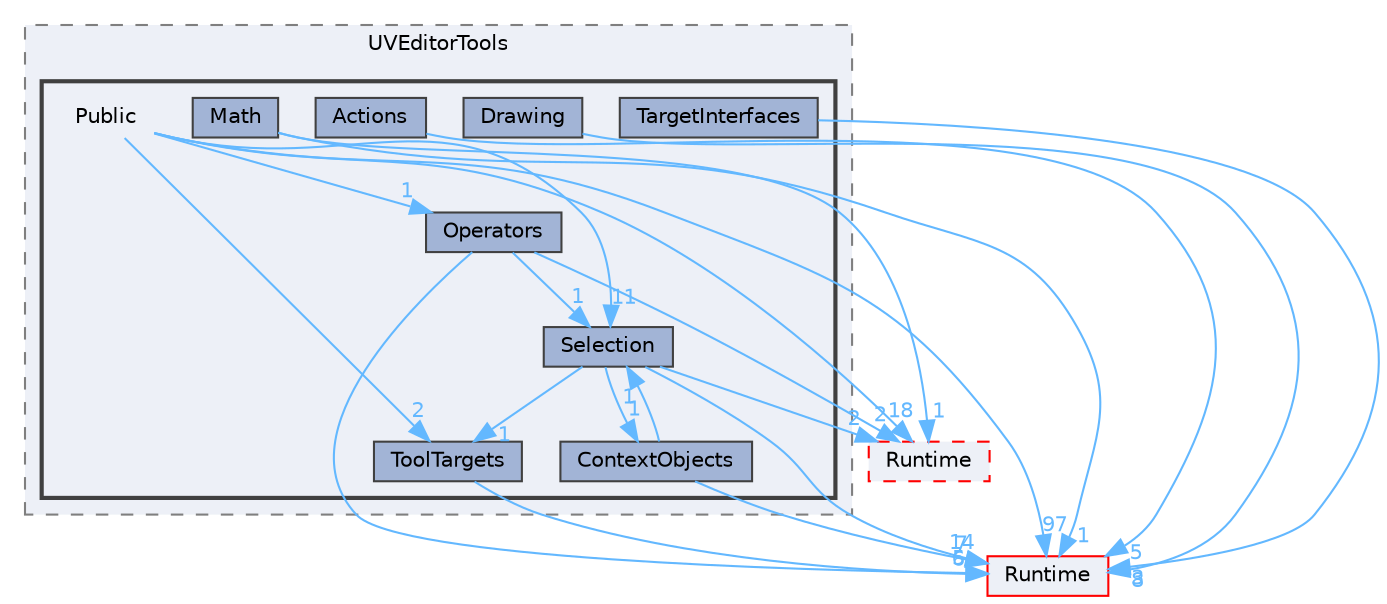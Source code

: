 digraph "Public"
{
 // INTERACTIVE_SVG=YES
 // LATEX_PDF_SIZE
  bgcolor="transparent";
  edge [fontname=Helvetica,fontsize=10,labelfontname=Helvetica,labelfontsize=10];
  node [fontname=Helvetica,fontsize=10,shape=box,height=0.2,width=0.4];
  compound=true
  subgraph clusterdir_15913debbd2f885edc93cf6f0751a5b4 {
    graph [ bgcolor="#edf0f7", pencolor="grey50", label="UVEditorTools", fontname=Helvetica,fontsize=10 style="filled,dashed", URL="dir_15913debbd2f885edc93cf6f0751a5b4.html",tooltip=""]
  subgraph clusterdir_fc9a3204f273c19bc0b447b2e12d0d11 {
    graph [ bgcolor="#edf0f7", pencolor="grey25", label="", fontname=Helvetica,fontsize=10 style="filled,bold", URL="dir_fc9a3204f273c19bc0b447b2e12d0d11.html",tooltip=""]
    dir_fc9a3204f273c19bc0b447b2e12d0d11 [shape=plaintext, label="Public"];
  dir_3ecb6eb2f5f3a4f3725f50dce501d19a [label="Actions", fillcolor="#a2b4d6", color="grey25", style="filled", URL="dir_3ecb6eb2f5f3a4f3725f50dce501d19a.html",tooltip=""];
  dir_e01fb4098c1a48fa534ef32e5577b327 [label="ContextObjects", fillcolor="#a2b4d6", color="grey25", style="filled", URL="dir_e01fb4098c1a48fa534ef32e5577b327.html",tooltip=""];
  dir_b8cc8df0427f3c90c763aee0b37bd7d9 [label="Drawing", fillcolor="#a2b4d6", color="grey25", style="filled", URL="dir_b8cc8df0427f3c90c763aee0b37bd7d9.html",tooltip=""];
  dir_3ad342fb5a54812d17f7ff2990f87c8f [label="Math", fillcolor="#a2b4d6", color="grey25", style="filled", URL="dir_3ad342fb5a54812d17f7ff2990f87c8f.html",tooltip=""];
  dir_8bdf5eb902d29654e36cfac93dce5094 [label="Operators", fillcolor="#a2b4d6", color="grey25", style="filled", URL="dir_8bdf5eb902d29654e36cfac93dce5094.html",tooltip=""];
  dir_985b0ab90212f2be79fb9d53de3aab80 [label="Selection", fillcolor="#a2b4d6", color="grey25", style="filled", URL="dir_985b0ab90212f2be79fb9d53de3aab80.html",tooltip=""];
  dir_ce5cf5f22addfc16ace2ccce3ac63f8a [label="TargetInterfaces", fillcolor="#a2b4d6", color="grey25", style="filled", URL="dir_ce5cf5f22addfc16ace2ccce3ac63f8a.html",tooltip=""];
  dir_3a6c05a5fe95297ca48e2c52a0da7303 [label="ToolTargets", fillcolor="#a2b4d6", color="grey25", style="filled", URL="dir_3a6c05a5fe95297ca48e2c52a0da7303.html",tooltip=""];
  }
  }
  dir_7536b172fbd480bfd146a1b1acd6856b [label="Runtime", fillcolor="#edf0f7", color="red", style="filled", URL="dir_7536b172fbd480bfd146a1b1acd6856b.html",tooltip=""];
  dir_a60e1ce30f7313164a0e11a69cddad56 [label="Runtime", fillcolor="#edf0f7", color="red", style="filled,dashed", URL="dir_a60e1ce30f7313164a0e11a69cddad56.html",tooltip=""];
  dir_fc9a3204f273c19bc0b447b2e12d0d11->dir_3a6c05a5fe95297ca48e2c52a0da7303 [headlabel="2", labeldistance=1.5 headhref="dir_000786_001191.html" href="dir_000786_001191.html" color="steelblue1" fontcolor="steelblue1"];
  dir_fc9a3204f273c19bc0b447b2e12d0d11->dir_7536b172fbd480bfd146a1b1acd6856b [headlabel="97", labeldistance=1.5 headhref="dir_000786_000984.html" href="dir_000786_000984.html" color="steelblue1" fontcolor="steelblue1"];
  dir_fc9a3204f273c19bc0b447b2e12d0d11->dir_8bdf5eb902d29654e36cfac93dce5094 [headlabel="1", labeldistance=1.5 headhref="dir_000786_000705.html" href="dir_000786_000705.html" color="steelblue1" fontcolor="steelblue1"];
  dir_fc9a3204f273c19bc0b447b2e12d0d11->dir_985b0ab90212f2be79fb9d53de3aab80 [headlabel="11", labeldistance=1.5 headhref="dir_000786_001002.html" href="dir_000786_001002.html" color="steelblue1" fontcolor="steelblue1"];
  dir_fc9a3204f273c19bc0b447b2e12d0d11->dir_a60e1ce30f7313164a0e11a69cddad56 [headlabel="18", labeldistance=1.5 headhref="dir_000786_000983.html" href="dir_000786_000983.html" color="steelblue1" fontcolor="steelblue1"];
  dir_3ecb6eb2f5f3a4f3725f50dce501d19a->dir_7536b172fbd480bfd146a1b1acd6856b [headlabel="5", labeldistance=1.5 headhref="dir_000008_000984.html" href="dir_000008_000984.html" color="steelblue1" fontcolor="steelblue1"];
  dir_e01fb4098c1a48fa534ef32e5577b327->dir_7536b172fbd480bfd146a1b1acd6856b [headlabel="7", labeldistance=1.5 headhref="dir_000258_000984.html" href="dir_000258_000984.html" color="steelblue1" fontcolor="steelblue1"];
  dir_e01fb4098c1a48fa534ef32e5577b327->dir_985b0ab90212f2be79fb9d53de3aab80 [headlabel="1", labeldistance=1.5 headhref="dir_000258_001002.html" href="dir_000258_001002.html" color="steelblue1" fontcolor="steelblue1"];
  dir_b8cc8df0427f3c90c763aee0b37bd7d9->dir_7536b172fbd480bfd146a1b1acd6856b [headlabel="8", labeldistance=1.5 headhref="dir_000347_000984.html" href="dir_000347_000984.html" color="steelblue1" fontcolor="steelblue1"];
  dir_3ad342fb5a54812d17f7ff2990f87c8f->dir_7536b172fbd480bfd146a1b1acd6856b [headlabel="1", labeldistance=1.5 headhref="dir_000606_000984.html" href="dir_000606_000984.html" color="steelblue1" fontcolor="steelblue1"];
  dir_3ad342fb5a54812d17f7ff2990f87c8f->dir_a60e1ce30f7313164a0e11a69cddad56 [headlabel="1", labeldistance=1.5 headhref="dir_000606_000983.html" href="dir_000606_000983.html" color="steelblue1" fontcolor="steelblue1"];
  dir_8bdf5eb902d29654e36cfac93dce5094->dir_7536b172fbd480bfd146a1b1acd6856b [headlabel="5", labeldistance=1.5 headhref="dir_000705_000984.html" href="dir_000705_000984.html" color="steelblue1" fontcolor="steelblue1"];
  dir_8bdf5eb902d29654e36cfac93dce5094->dir_985b0ab90212f2be79fb9d53de3aab80 [headlabel="1", labeldistance=1.5 headhref="dir_000705_001002.html" href="dir_000705_001002.html" color="steelblue1" fontcolor="steelblue1"];
  dir_8bdf5eb902d29654e36cfac93dce5094->dir_a60e1ce30f7313164a0e11a69cddad56 [headlabel="2", labeldistance=1.5 headhref="dir_000705_000983.html" href="dir_000705_000983.html" color="steelblue1" fontcolor="steelblue1"];
  dir_985b0ab90212f2be79fb9d53de3aab80->dir_3a6c05a5fe95297ca48e2c52a0da7303 [headlabel="1", labeldistance=1.5 headhref="dir_001002_001191.html" href="dir_001002_001191.html" color="steelblue1" fontcolor="steelblue1"];
  dir_985b0ab90212f2be79fb9d53de3aab80->dir_7536b172fbd480bfd146a1b1acd6856b [headlabel="14", labeldistance=1.5 headhref="dir_001002_000984.html" href="dir_001002_000984.html" color="steelblue1" fontcolor="steelblue1"];
  dir_985b0ab90212f2be79fb9d53de3aab80->dir_a60e1ce30f7313164a0e11a69cddad56 [headlabel="2", labeldistance=1.5 headhref="dir_001002_000983.html" href="dir_001002_000983.html" color="steelblue1" fontcolor="steelblue1"];
  dir_985b0ab90212f2be79fb9d53de3aab80->dir_e01fb4098c1a48fa534ef32e5577b327 [headlabel="1", labeldistance=1.5 headhref="dir_001002_000258.html" href="dir_001002_000258.html" color="steelblue1" fontcolor="steelblue1"];
  dir_ce5cf5f22addfc16ace2ccce3ac63f8a->dir_7536b172fbd480bfd146a1b1acd6856b [headlabel="3", labeldistance=1.5 headhref="dir_001165_000984.html" href="dir_001165_000984.html" color="steelblue1" fontcolor="steelblue1"];
  dir_3a6c05a5fe95297ca48e2c52a0da7303->dir_7536b172fbd480bfd146a1b1acd6856b [headlabel="6", labeldistance=1.5 headhref="dir_001191_000984.html" href="dir_001191_000984.html" color="steelblue1" fontcolor="steelblue1"];
}
